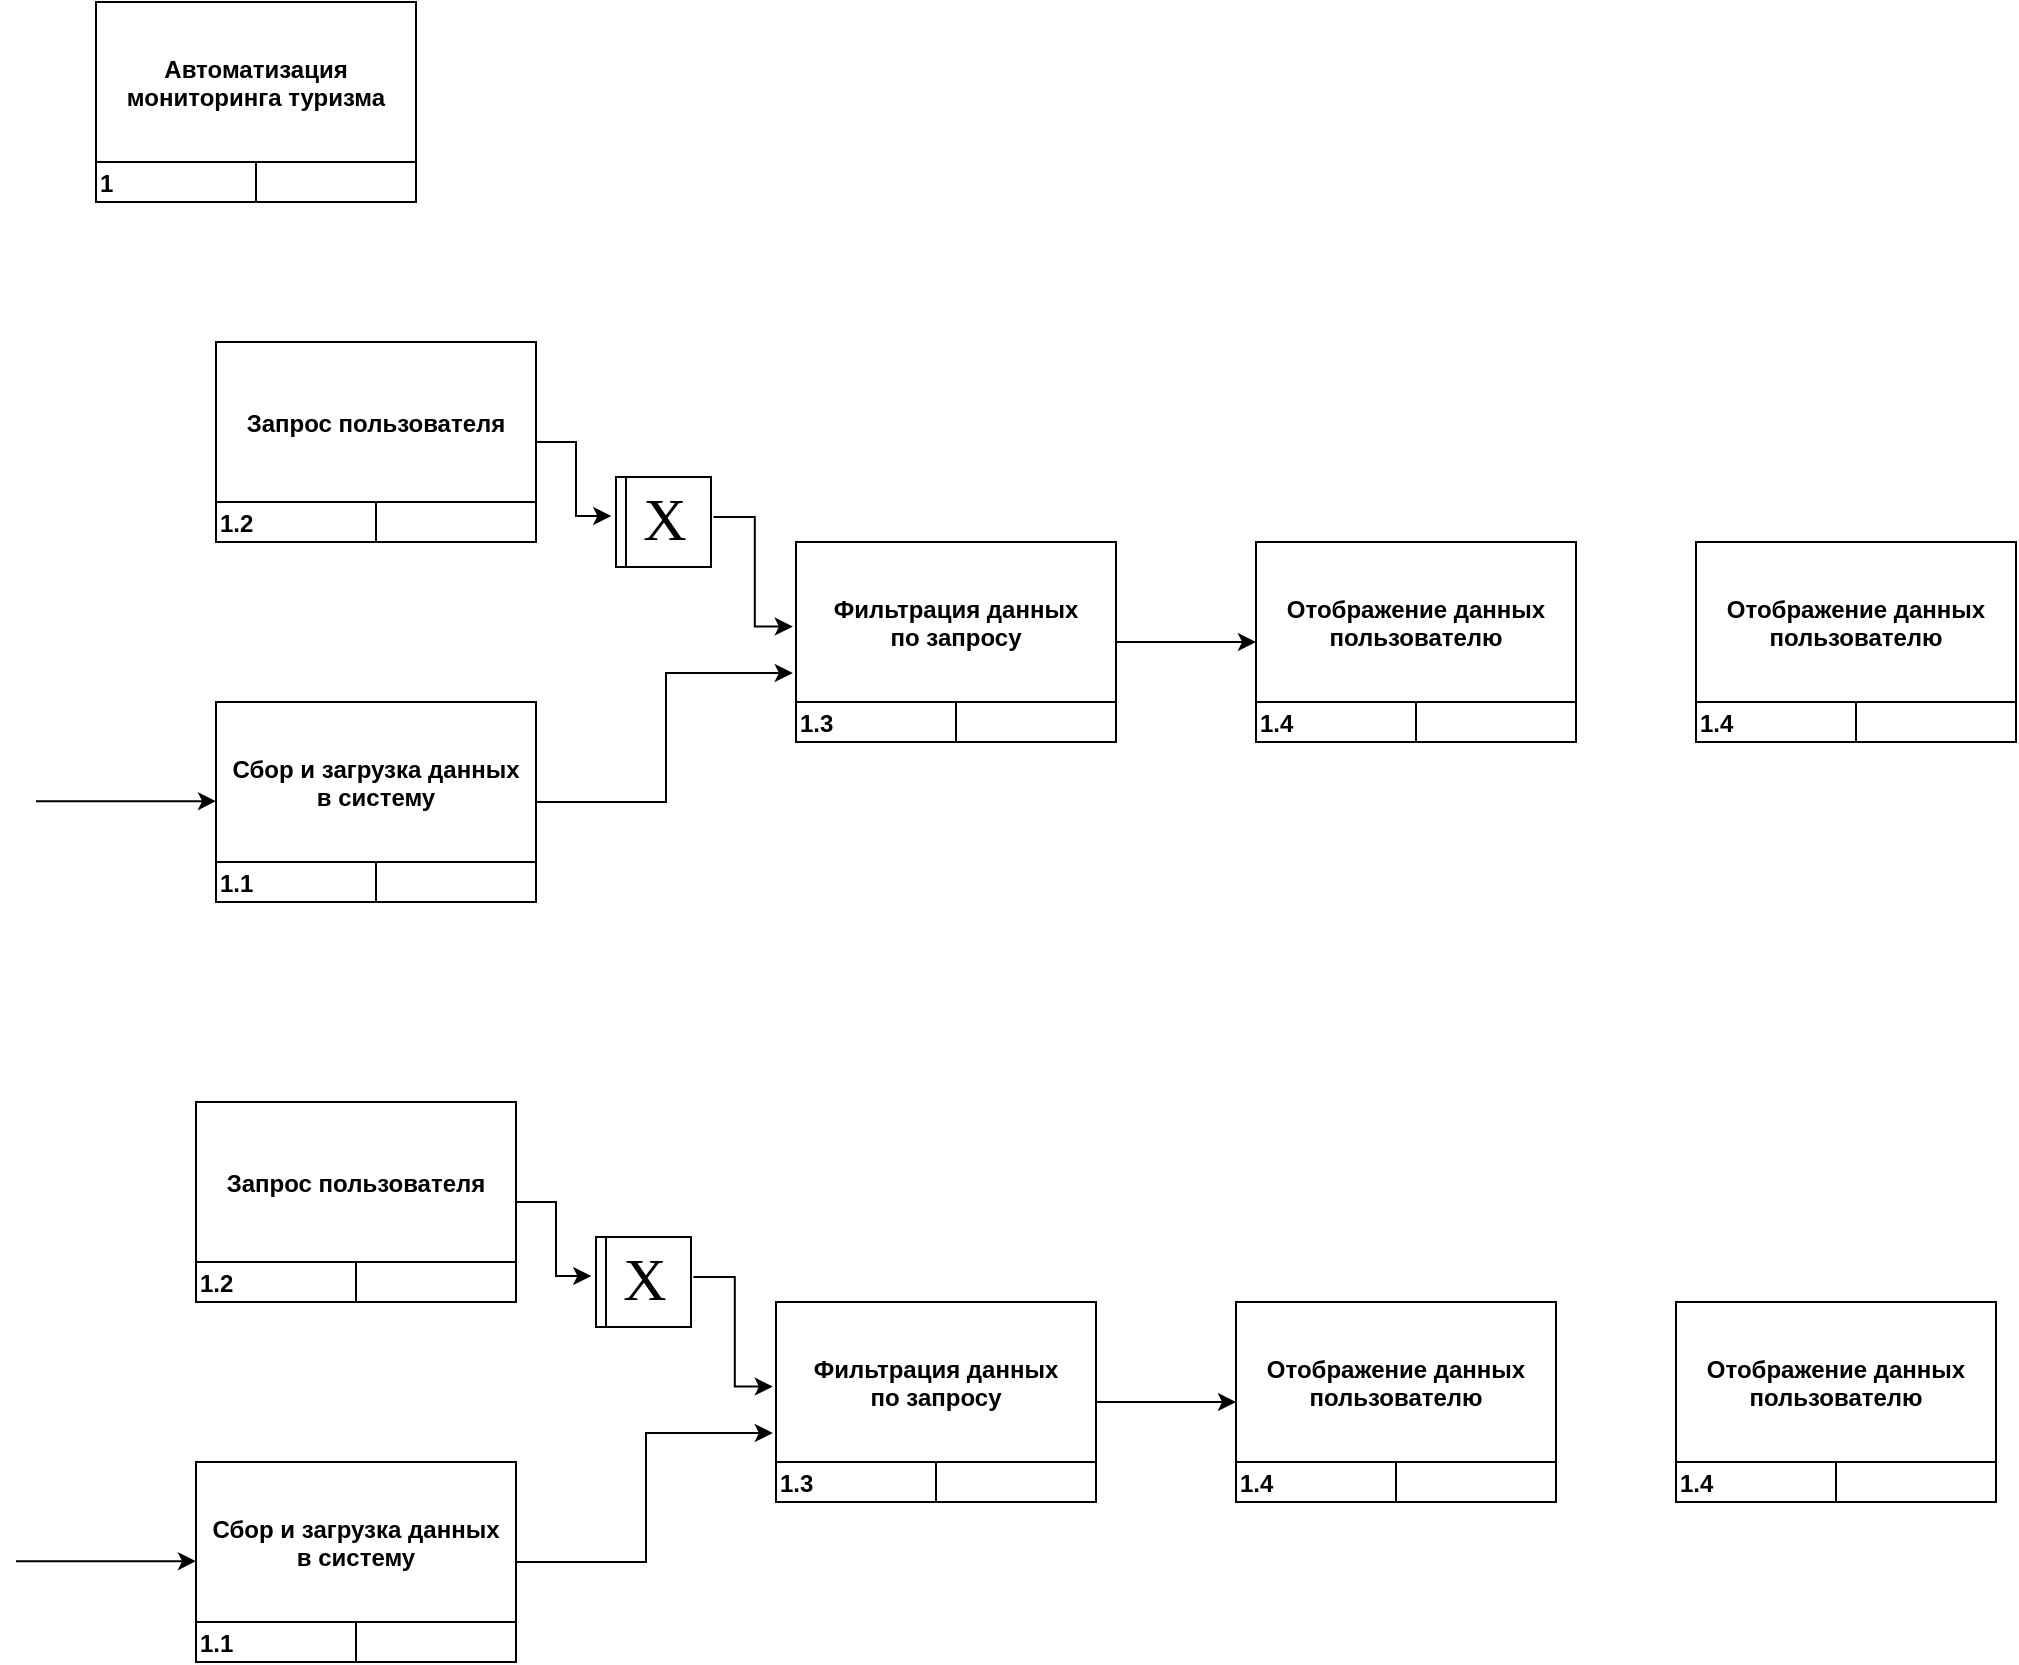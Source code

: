<mxfile version="22.0.8" type="github">
  <diagram id="R2lEEEUBdFMjLlhIrx00" name="Page-1">
    <mxGraphModel dx="2759" dy="1029" grid="1" gridSize="10" guides="1" tooltips="1" connect="1" arrows="1" fold="1" page="1" pageScale="1" pageWidth="850" pageHeight="1100" math="0" shadow="0" extFonts="Permanent Marker^https://fonts.googleapis.com/css?family=Permanent+Marker">
      <root>
        <mxCell id="0" />
        <mxCell id="1" parent="0" />
        <mxCell id="C-vyLk0tnHw3VtMMgP7b-23" value="Автоматизация&#xa;мониторинга туризма" style="shape=table;startSize=80;container=1;collapsible=1;childLayout=tableLayout;fixedRows=1;rowLines=0;fontStyle=1;align=center;resizeLast=1;" parent="1" vertex="1">
          <mxGeometry x="40" width="160" height="100" as="geometry" />
        </mxCell>
        <mxCell id="C-vyLk0tnHw3VtMMgP7b-24" value="" style="shape=partialRectangle;collapsible=0;dropTarget=0;pointerEvents=0;fillColor=none;points=[[0,0.5],[1,0.5]];portConstraint=eastwest;top=0;left=0;right=0;bottom=1;" parent="C-vyLk0tnHw3VtMMgP7b-23" vertex="1">
          <mxGeometry y="80" width="160" height="20" as="geometry" />
        </mxCell>
        <mxCell id="C-vyLk0tnHw3VtMMgP7b-25" value="1" style="shape=partialRectangle;overflow=hidden;connectable=0;fillColor=none;top=0;left=0;bottom=0;right=0;fontStyle=1;align=left;" parent="C-vyLk0tnHw3VtMMgP7b-24" vertex="1">
          <mxGeometry width="80" height="20" as="geometry">
            <mxRectangle width="80" height="20" as="alternateBounds" />
          </mxGeometry>
        </mxCell>
        <mxCell id="C-vyLk0tnHw3VtMMgP7b-26" value="" style="shape=partialRectangle;overflow=hidden;connectable=0;fillColor=none;top=0;left=0;bottom=0;right=0;align=left;spacingLeft=6;fontStyle=5;" parent="C-vyLk0tnHw3VtMMgP7b-24" vertex="1">
          <mxGeometry x="80" width="80" height="20" as="geometry">
            <mxRectangle width="80" height="20" as="alternateBounds" />
          </mxGeometry>
        </mxCell>
        <mxCell id="hYt2iBk5XcCO9KsAfmCe-15" value="Сбор и загрузка данных&#xa;в систему" style="shape=table;startSize=80;container=1;collapsible=1;childLayout=tableLayout;fixedRows=1;rowLines=0;fontStyle=1;align=center;resizeLast=1;" vertex="1" parent="1">
          <mxGeometry x="100" y="350" width="160" height="100" as="geometry" />
        </mxCell>
        <mxCell id="hYt2iBk5XcCO9KsAfmCe-16" value="" style="shape=partialRectangle;collapsible=0;dropTarget=0;pointerEvents=0;fillColor=none;points=[[0,0.5],[1,0.5]];portConstraint=eastwest;top=0;left=0;right=0;bottom=1;" vertex="1" parent="hYt2iBk5XcCO9KsAfmCe-15">
          <mxGeometry y="80" width="160" height="20" as="geometry" />
        </mxCell>
        <mxCell id="hYt2iBk5XcCO9KsAfmCe-17" value="1.1" style="shape=partialRectangle;overflow=hidden;connectable=0;fillColor=none;top=0;left=0;bottom=0;right=0;fontStyle=1;align=left;" vertex="1" parent="hYt2iBk5XcCO9KsAfmCe-16">
          <mxGeometry width="80" height="20" as="geometry">
            <mxRectangle width="80" height="20" as="alternateBounds" />
          </mxGeometry>
        </mxCell>
        <mxCell id="hYt2iBk5XcCO9KsAfmCe-18" value="" style="shape=partialRectangle;overflow=hidden;connectable=0;fillColor=none;top=0;left=0;bottom=0;right=0;align=left;spacingLeft=6;fontStyle=5;" vertex="1" parent="hYt2iBk5XcCO9KsAfmCe-16">
          <mxGeometry x="80" width="80" height="20" as="geometry">
            <mxRectangle width="80" height="20" as="alternateBounds" />
          </mxGeometry>
        </mxCell>
        <mxCell id="hYt2iBk5XcCO9KsAfmCe-34" style="edgeStyle=orthogonalEdgeStyle;rounded=0;orthogonalLoop=1;jettySize=auto;html=1;entryX=-0.022;entryY=0.49;entryDx=0;entryDy=0;entryPerimeter=0;" edge="1" parent="1" source="hYt2iBk5XcCO9KsAfmCe-19" target="hYt2iBk5XcCO9KsAfmCe-39">
          <mxGeometry relative="1" as="geometry" />
        </mxCell>
        <mxCell id="hYt2iBk5XcCO9KsAfmCe-19" value="Запрос пользователя" style="shape=table;startSize=80;container=1;collapsible=1;childLayout=tableLayout;fixedRows=1;rowLines=0;fontStyle=1;align=center;resizeLast=1;" vertex="1" parent="1">
          <mxGeometry x="100" y="170" width="160" height="100" as="geometry" />
        </mxCell>
        <mxCell id="hYt2iBk5XcCO9KsAfmCe-20" value="" style="shape=partialRectangle;collapsible=0;dropTarget=0;pointerEvents=0;fillColor=none;points=[[0,0.5],[1,0.5]];portConstraint=eastwest;top=0;left=0;right=0;bottom=1;" vertex="1" parent="hYt2iBk5XcCO9KsAfmCe-19">
          <mxGeometry y="80" width="160" height="20" as="geometry" />
        </mxCell>
        <mxCell id="hYt2iBk5XcCO9KsAfmCe-21" value="1.2" style="shape=partialRectangle;overflow=hidden;connectable=0;fillColor=none;top=0;left=0;bottom=0;right=0;fontStyle=1;align=left;" vertex="1" parent="hYt2iBk5XcCO9KsAfmCe-20">
          <mxGeometry width="80" height="20" as="geometry">
            <mxRectangle width="80" height="20" as="alternateBounds" />
          </mxGeometry>
        </mxCell>
        <mxCell id="hYt2iBk5XcCO9KsAfmCe-22" value="" style="shape=partialRectangle;overflow=hidden;connectable=0;fillColor=none;top=0;left=0;bottom=0;right=0;align=left;spacingLeft=6;fontStyle=5;" vertex="1" parent="hYt2iBk5XcCO9KsAfmCe-20">
          <mxGeometry x="80" width="80" height="20" as="geometry">
            <mxRectangle width="80" height="20" as="alternateBounds" />
          </mxGeometry>
        </mxCell>
        <mxCell id="hYt2iBk5XcCO9KsAfmCe-33" style="edgeStyle=orthogonalEdgeStyle;rounded=0;orthogonalLoop=1;jettySize=auto;html=1;" edge="1" parent="1" source="hYt2iBk5XcCO9KsAfmCe-23" target="hYt2iBk5XcCO9KsAfmCe-28">
          <mxGeometry relative="1" as="geometry" />
        </mxCell>
        <mxCell id="hYt2iBk5XcCO9KsAfmCe-23" value="Фильтрация данных&#xa;по запросу" style="shape=table;startSize=80;container=1;collapsible=1;childLayout=tableLayout;fixedRows=1;rowLines=0;fontStyle=1;align=center;resizeLast=1;" vertex="1" parent="1">
          <mxGeometry x="390" y="270" width="160" height="100" as="geometry" />
        </mxCell>
        <mxCell id="hYt2iBk5XcCO9KsAfmCe-24" value="" style="shape=partialRectangle;collapsible=0;dropTarget=0;pointerEvents=0;fillColor=none;points=[[0,0.5],[1,0.5]];portConstraint=eastwest;top=0;left=0;right=0;bottom=1;" vertex="1" parent="hYt2iBk5XcCO9KsAfmCe-23">
          <mxGeometry y="80" width="160" height="20" as="geometry" />
        </mxCell>
        <mxCell id="hYt2iBk5XcCO9KsAfmCe-25" value="1.3" style="shape=partialRectangle;overflow=hidden;connectable=0;fillColor=none;top=0;left=0;bottom=0;right=0;fontStyle=1;align=left;" vertex="1" parent="hYt2iBk5XcCO9KsAfmCe-24">
          <mxGeometry width="80" height="20" as="geometry">
            <mxRectangle width="80" height="20" as="alternateBounds" />
          </mxGeometry>
        </mxCell>
        <mxCell id="hYt2iBk5XcCO9KsAfmCe-26" value="" style="shape=partialRectangle;overflow=hidden;connectable=0;fillColor=none;top=0;left=0;bottom=0;right=0;align=left;spacingLeft=6;fontStyle=5;" vertex="1" parent="hYt2iBk5XcCO9KsAfmCe-24">
          <mxGeometry x="80" width="80" height="20" as="geometry">
            <mxRectangle width="80" height="20" as="alternateBounds" />
          </mxGeometry>
        </mxCell>
        <mxCell id="hYt2iBk5XcCO9KsAfmCe-28" value="Отображение данных&#xa;пользователю" style="shape=table;startSize=80;container=1;collapsible=1;childLayout=tableLayout;fixedRows=1;rowLines=0;fontStyle=1;align=center;resizeLast=1;" vertex="1" parent="1">
          <mxGeometry x="620" y="270" width="160" height="100" as="geometry" />
        </mxCell>
        <mxCell id="hYt2iBk5XcCO9KsAfmCe-29" value="" style="shape=partialRectangle;collapsible=0;dropTarget=0;pointerEvents=0;fillColor=none;points=[[0,0.5],[1,0.5]];portConstraint=eastwest;top=0;left=0;right=0;bottom=1;" vertex="1" parent="hYt2iBk5XcCO9KsAfmCe-28">
          <mxGeometry y="80" width="160" height="20" as="geometry" />
        </mxCell>
        <mxCell id="hYt2iBk5XcCO9KsAfmCe-30" value="1.4" style="shape=partialRectangle;overflow=hidden;connectable=0;fillColor=none;top=0;left=0;bottom=0;right=0;fontStyle=1;align=left;" vertex="1" parent="hYt2iBk5XcCO9KsAfmCe-29">
          <mxGeometry width="80" height="20" as="geometry">
            <mxRectangle width="80" height="20" as="alternateBounds" />
          </mxGeometry>
        </mxCell>
        <mxCell id="hYt2iBk5XcCO9KsAfmCe-31" value="" style="shape=partialRectangle;overflow=hidden;connectable=0;fillColor=none;top=0;left=0;bottom=0;right=0;align=left;spacingLeft=6;fontStyle=5;" vertex="1" parent="hYt2iBk5XcCO9KsAfmCe-29">
          <mxGeometry x="80" width="80" height="20" as="geometry">
            <mxRectangle width="80" height="20" as="alternateBounds" />
          </mxGeometry>
        </mxCell>
        <mxCell id="hYt2iBk5XcCO9KsAfmCe-35" style="edgeStyle=orthogonalEdgeStyle;rounded=0;orthogonalLoop=1;jettySize=auto;html=1;entryX=-0.01;entryY=0.655;entryDx=0;entryDy=0;entryPerimeter=0;" edge="1" parent="1" source="hYt2iBk5XcCO9KsAfmCe-15" target="hYt2iBk5XcCO9KsAfmCe-23">
          <mxGeometry relative="1" as="geometry" />
        </mxCell>
        <mxCell id="hYt2iBk5XcCO9KsAfmCe-38" value="" style="swimlane;horizontal=0;whiteSpace=wrap;html=1;startSize=5;" vertex="1" parent="1">
          <mxGeometry x="300" y="237.5" width="47.5" height="45" as="geometry" />
        </mxCell>
        <mxCell id="hYt2iBk5XcCO9KsAfmCe-39" value="&lt;font style=&quot;font-size: 30px;&quot; face=&quot;Times New Roman&quot;&gt;X&lt;/font&gt;" style="text;html=1;align=center;verticalAlign=middle;resizable=0;points=[];autosize=1;strokeColor=none;fillColor=none;" vertex="1" parent="hYt2iBk5XcCO9KsAfmCe-38">
          <mxGeometry x="-1.25" y="-5" width="50" height="50" as="geometry" />
        </mxCell>
        <mxCell id="hYt2iBk5XcCO9KsAfmCe-41" style="edgeStyle=orthogonalEdgeStyle;rounded=0;orthogonalLoop=1;jettySize=auto;html=1;entryX=-0.01;entryY=0.423;entryDx=0;entryDy=0;entryPerimeter=0;" edge="1" parent="1" source="hYt2iBk5XcCO9KsAfmCe-39" target="hYt2iBk5XcCO9KsAfmCe-23">
          <mxGeometry relative="1" as="geometry" />
        </mxCell>
        <mxCell id="hYt2iBk5XcCO9KsAfmCe-42" value="" style="endArrow=classic;html=1;rounded=0;" edge="1" parent="1">
          <mxGeometry width="50" height="50" relative="1" as="geometry">
            <mxPoint x="10" y="399.58" as="sourcePoint" />
            <mxPoint x="100" y="399.58" as="targetPoint" />
          </mxGeometry>
        </mxCell>
        <mxCell id="hYt2iBk5XcCO9KsAfmCe-46" value="Отображение данных&#xa;пользователю" style="shape=table;startSize=80;container=1;collapsible=1;childLayout=tableLayout;fixedRows=1;rowLines=0;fontStyle=1;align=center;resizeLast=1;" vertex="1" parent="1">
          <mxGeometry x="840" y="270" width="160" height="100" as="geometry" />
        </mxCell>
        <mxCell id="hYt2iBk5XcCO9KsAfmCe-47" value="" style="shape=partialRectangle;collapsible=0;dropTarget=0;pointerEvents=0;fillColor=none;points=[[0,0.5],[1,0.5]];portConstraint=eastwest;top=0;left=0;right=0;bottom=1;" vertex="1" parent="hYt2iBk5XcCO9KsAfmCe-46">
          <mxGeometry y="80" width="160" height="20" as="geometry" />
        </mxCell>
        <mxCell id="hYt2iBk5XcCO9KsAfmCe-48" value="1.4" style="shape=partialRectangle;overflow=hidden;connectable=0;fillColor=none;top=0;left=0;bottom=0;right=0;fontStyle=1;align=left;" vertex="1" parent="hYt2iBk5XcCO9KsAfmCe-47">
          <mxGeometry width="80" height="20" as="geometry">
            <mxRectangle width="80" height="20" as="alternateBounds" />
          </mxGeometry>
        </mxCell>
        <mxCell id="hYt2iBk5XcCO9KsAfmCe-49" value="" style="shape=partialRectangle;overflow=hidden;connectable=0;fillColor=none;top=0;left=0;bottom=0;right=0;align=left;spacingLeft=6;fontStyle=5;" vertex="1" parent="hYt2iBk5XcCO9KsAfmCe-47">
          <mxGeometry x="80" width="80" height="20" as="geometry">
            <mxRectangle width="80" height="20" as="alternateBounds" />
          </mxGeometry>
        </mxCell>
        <mxCell id="hYt2iBk5XcCO9KsAfmCe-50" value="Сбор и загрузка данных&#xa;в систему" style="shape=table;startSize=80;container=1;collapsible=1;childLayout=tableLayout;fixedRows=1;rowLines=0;fontStyle=1;align=center;resizeLast=1;" vertex="1" parent="1">
          <mxGeometry x="90" y="730" width="160" height="100" as="geometry" />
        </mxCell>
        <mxCell id="hYt2iBk5XcCO9KsAfmCe-51" value="" style="shape=partialRectangle;collapsible=0;dropTarget=0;pointerEvents=0;fillColor=none;points=[[0,0.5],[1,0.5]];portConstraint=eastwest;top=0;left=0;right=0;bottom=1;" vertex="1" parent="hYt2iBk5XcCO9KsAfmCe-50">
          <mxGeometry y="80" width="160" height="20" as="geometry" />
        </mxCell>
        <mxCell id="hYt2iBk5XcCO9KsAfmCe-52" value="1.1" style="shape=partialRectangle;overflow=hidden;connectable=0;fillColor=none;top=0;left=0;bottom=0;right=0;fontStyle=1;align=left;" vertex="1" parent="hYt2iBk5XcCO9KsAfmCe-51">
          <mxGeometry width="80" height="20" as="geometry">
            <mxRectangle width="80" height="20" as="alternateBounds" />
          </mxGeometry>
        </mxCell>
        <mxCell id="hYt2iBk5XcCO9KsAfmCe-53" value="" style="shape=partialRectangle;overflow=hidden;connectable=0;fillColor=none;top=0;left=0;bottom=0;right=0;align=left;spacingLeft=6;fontStyle=5;" vertex="1" parent="hYt2iBk5XcCO9KsAfmCe-51">
          <mxGeometry x="80" width="80" height="20" as="geometry">
            <mxRectangle width="80" height="20" as="alternateBounds" />
          </mxGeometry>
        </mxCell>
        <mxCell id="hYt2iBk5XcCO9KsAfmCe-54" style="edgeStyle=orthogonalEdgeStyle;rounded=0;orthogonalLoop=1;jettySize=auto;html=1;entryX=-0.022;entryY=0.49;entryDx=0;entryDy=0;entryPerimeter=0;" edge="1" source="hYt2iBk5XcCO9KsAfmCe-55" target="hYt2iBk5XcCO9KsAfmCe-70" parent="1">
          <mxGeometry relative="1" as="geometry" />
        </mxCell>
        <mxCell id="hYt2iBk5XcCO9KsAfmCe-55" value="Запрос пользователя" style="shape=table;startSize=80;container=1;collapsible=1;childLayout=tableLayout;fixedRows=1;rowLines=0;fontStyle=1;align=center;resizeLast=1;" vertex="1" parent="1">
          <mxGeometry x="90" y="550" width="160" height="100" as="geometry" />
        </mxCell>
        <mxCell id="hYt2iBk5XcCO9KsAfmCe-56" value="" style="shape=partialRectangle;collapsible=0;dropTarget=0;pointerEvents=0;fillColor=none;points=[[0,0.5],[1,0.5]];portConstraint=eastwest;top=0;left=0;right=0;bottom=1;" vertex="1" parent="hYt2iBk5XcCO9KsAfmCe-55">
          <mxGeometry y="80" width="160" height="20" as="geometry" />
        </mxCell>
        <mxCell id="hYt2iBk5XcCO9KsAfmCe-57" value="1.2" style="shape=partialRectangle;overflow=hidden;connectable=0;fillColor=none;top=0;left=0;bottom=0;right=0;fontStyle=1;align=left;" vertex="1" parent="hYt2iBk5XcCO9KsAfmCe-56">
          <mxGeometry width="80" height="20" as="geometry">
            <mxRectangle width="80" height="20" as="alternateBounds" />
          </mxGeometry>
        </mxCell>
        <mxCell id="hYt2iBk5XcCO9KsAfmCe-58" value="" style="shape=partialRectangle;overflow=hidden;connectable=0;fillColor=none;top=0;left=0;bottom=0;right=0;align=left;spacingLeft=6;fontStyle=5;" vertex="1" parent="hYt2iBk5XcCO9KsAfmCe-56">
          <mxGeometry x="80" width="80" height="20" as="geometry">
            <mxRectangle width="80" height="20" as="alternateBounds" />
          </mxGeometry>
        </mxCell>
        <mxCell id="hYt2iBk5XcCO9KsAfmCe-59" style="edgeStyle=orthogonalEdgeStyle;rounded=0;orthogonalLoop=1;jettySize=auto;html=1;" edge="1" source="hYt2iBk5XcCO9KsAfmCe-60" target="hYt2iBk5XcCO9KsAfmCe-64" parent="1">
          <mxGeometry relative="1" as="geometry" />
        </mxCell>
        <mxCell id="hYt2iBk5XcCO9KsAfmCe-60" value="Фильтрация данных&#xa;по запросу" style="shape=table;startSize=80;container=1;collapsible=1;childLayout=tableLayout;fixedRows=1;rowLines=0;fontStyle=1;align=center;resizeLast=1;" vertex="1" parent="1">
          <mxGeometry x="380" y="650" width="160" height="100" as="geometry" />
        </mxCell>
        <mxCell id="hYt2iBk5XcCO9KsAfmCe-61" value="" style="shape=partialRectangle;collapsible=0;dropTarget=0;pointerEvents=0;fillColor=none;points=[[0,0.5],[1,0.5]];portConstraint=eastwest;top=0;left=0;right=0;bottom=1;" vertex="1" parent="hYt2iBk5XcCO9KsAfmCe-60">
          <mxGeometry y="80" width="160" height="20" as="geometry" />
        </mxCell>
        <mxCell id="hYt2iBk5XcCO9KsAfmCe-62" value="1.3" style="shape=partialRectangle;overflow=hidden;connectable=0;fillColor=none;top=0;left=0;bottom=0;right=0;fontStyle=1;align=left;" vertex="1" parent="hYt2iBk5XcCO9KsAfmCe-61">
          <mxGeometry width="80" height="20" as="geometry">
            <mxRectangle width="80" height="20" as="alternateBounds" />
          </mxGeometry>
        </mxCell>
        <mxCell id="hYt2iBk5XcCO9KsAfmCe-63" value="" style="shape=partialRectangle;overflow=hidden;connectable=0;fillColor=none;top=0;left=0;bottom=0;right=0;align=left;spacingLeft=6;fontStyle=5;" vertex="1" parent="hYt2iBk5XcCO9KsAfmCe-61">
          <mxGeometry x="80" width="80" height="20" as="geometry">
            <mxRectangle width="80" height="20" as="alternateBounds" />
          </mxGeometry>
        </mxCell>
        <mxCell id="hYt2iBk5XcCO9KsAfmCe-64" value="Отображение данных&#xa;пользователю" style="shape=table;startSize=80;container=1;collapsible=1;childLayout=tableLayout;fixedRows=1;rowLines=0;fontStyle=1;align=center;resizeLast=1;" vertex="1" parent="1">
          <mxGeometry x="610" y="650" width="160" height="100" as="geometry" />
        </mxCell>
        <mxCell id="hYt2iBk5XcCO9KsAfmCe-65" value="" style="shape=partialRectangle;collapsible=0;dropTarget=0;pointerEvents=0;fillColor=none;points=[[0,0.5],[1,0.5]];portConstraint=eastwest;top=0;left=0;right=0;bottom=1;" vertex="1" parent="hYt2iBk5XcCO9KsAfmCe-64">
          <mxGeometry y="80" width="160" height="20" as="geometry" />
        </mxCell>
        <mxCell id="hYt2iBk5XcCO9KsAfmCe-66" value="1.4" style="shape=partialRectangle;overflow=hidden;connectable=0;fillColor=none;top=0;left=0;bottom=0;right=0;fontStyle=1;align=left;" vertex="1" parent="hYt2iBk5XcCO9KsAfmCe-65">
          <mxGeometry width="80" height="20" as="geometry">
            <mxRectangle width="80" height="20" as="alternateBounds" />
          </mxGeometry>
        </mxCell>
        <mxCell id="hYt2iBk5XcCO9KsAfmCe-67" value="" style="shape=partialRectangle;overflow=hidden;connectable=0;fillColor=none;top=0;left=0;bottom=0;right=0;align=left;spacingLeft=6;fontStyle=5;" vertex="1" parent="hYt2iBk5XcCO9KsAfmCe-65">
          <mxGeometry x="80" width="80" height="20" as="geometry">
            <mxRectangle width="80" height="20" as="alternateBounds" />
          </mxGeometry>
        </mxCell>
        <mxCell id="hYt2iBk5XcCO9KsAfmCe-68" style="edgeStyle=orthogonalEdgeStyle;rounded=0;orthogonalLoop=1;jettySize=auto;html=1;entryX=-0.01;entryY=0.655;entryDx=0;entryDy=0;entryPerimeter=0;" edge="1" source="hYt2iBk5XcCO9KsAfmCe-50" target="hYt2iBk5XcCO9KsAfmCe-60" parent="1">
          <mxGeometry relative="1" as="geometry" />
        </mxCell>
        <mxCell id="hYt2iBk5XcCO9KsAfmCe-69" value="" style="swimlane;horizontal=0;whiteSpace=wrap;html=1;startSize=5;" vertex="1" parent="1">
          <mxGeometry x="290" y="617.5" width="47.5" height="45" as="geometry" />
        </mxCell>
        <mxCell id="hYt2iBk5XcCO9KsAfmCe-70" value="&lt;font style=&quot;font-size: 30px;&quot; face=&quot;Times New Roman&quot;&gt;X&lt;/font&gt;" style="text;html=1;align=center;verticalAlign=middle;resizable=0;points=[];autosize=1;strokeColor=none;fillColor=none;" vertex="1" parent="hYt2iBk5XcCO9KsAfmCe-69">
          <mxGeometry x="-1.25" y="-5" width="50" height="50" as="geometry" />
        </mxCell>
        <mxCell id="hYt2iBk5XcCO9KsAfmCe-71" style="edgeStyle=orthogonalEdgeStyle;rounded=0;orthogonalLoop=1;jettySize=auto;html=1;entryX=-0.01;entryY=0.423;entryDx=0;entryDy=0;entryPerimeter=0;" edge="1" source="hYt2iBk5XcCO9KsAfmCe-70" target="hYt2iBk5XcCO9KsAfmCe-60" parent="1">
          <mxGeometry relative="1" as="geometry" />
        </mxCell>
        <mxCell id="hYt2iBk5XcCO9KsAfmCe-72" value="" style="endArrow=classic;html=1;rounded=0;" edge="1" parent="1">
          <mxGeometry width="50" height="50" relative="1" as="geometry">
            <mxPoint y="779.58" as="sourcePoint" />
            <mxPoint x="90" y="779.58" as="targetPoint" />
          </mxGeometry>
        </mxCell>
        <mxCell id="hYt2iBk5XcCO9KsAfmCe-73" value="Отображение данных&#xa;пользователю" style="shape=table;startSize=80;container=1;collapsible=1;childLayout=tableLayout;fixedRows=1;rowLines=0;fontStyle=1;align=center;resizeLast=1;" vertex="1" parent="1">
          <mxGeometry x="830" y="650" width="160" height="100" as="geometry" />
        </mxCell>
        <mxCell id="hYt2iBk5XcCO9KsAfmCe-74" value="" style="shape=partialRectangle;collapsible=0;dropTarget=0;pointerEvents=0;fillColor=none;points=[[0,0.5],[1,0.5]];portConstraint=eastwest;top=0;left=0;right=0;bottom=1;" vertex="1" parent="hYt2iBk5XcCO9KsAfmCe-73">
          <mxGeometry y="80" width="160" height="20" as="geometry" />
        </mxCell>
        <mxCell id="hYt2iBk5XcCO9KsAfmCe-75" value="1.4" style="shape=partialRectangle;overflow=hidden;connectable=0;fillColor=none;top=0;left=0;bottom=0;right=0;fontStyle=1;align=left;" vertex="1" parent="hYt2iBk5XcCO9KsAfmCe-74">
          <mxGeometry width="80" height="20" as="geometry">
            <mxRectangle width="80" height="20" as="alternateBounds" />
          </mxGeometry>
        </mxCell>
        <mxCell id="hYt2iBk5XcCO9KsAfmCe-76" value="" style="shape=partialRectangle;overflow=hidden;connectable=0;fillColor=none;top=0;left=0;bottom=0;right=0;align=left;spacingLeft=6;fontStyle=5;" vertex="1" parent="hYt2iBk5XcCO9KsAfmCe-74">
          <mxGeometry x="80" width="80" height="20" as="geometry">
            <mxRectangle width="80" height="20" as="alternateBounds" />
          </mxGeometry>
        </mxCell>
      </root>
    </mxGraphModel>
  </diagram>
</mxfile>
